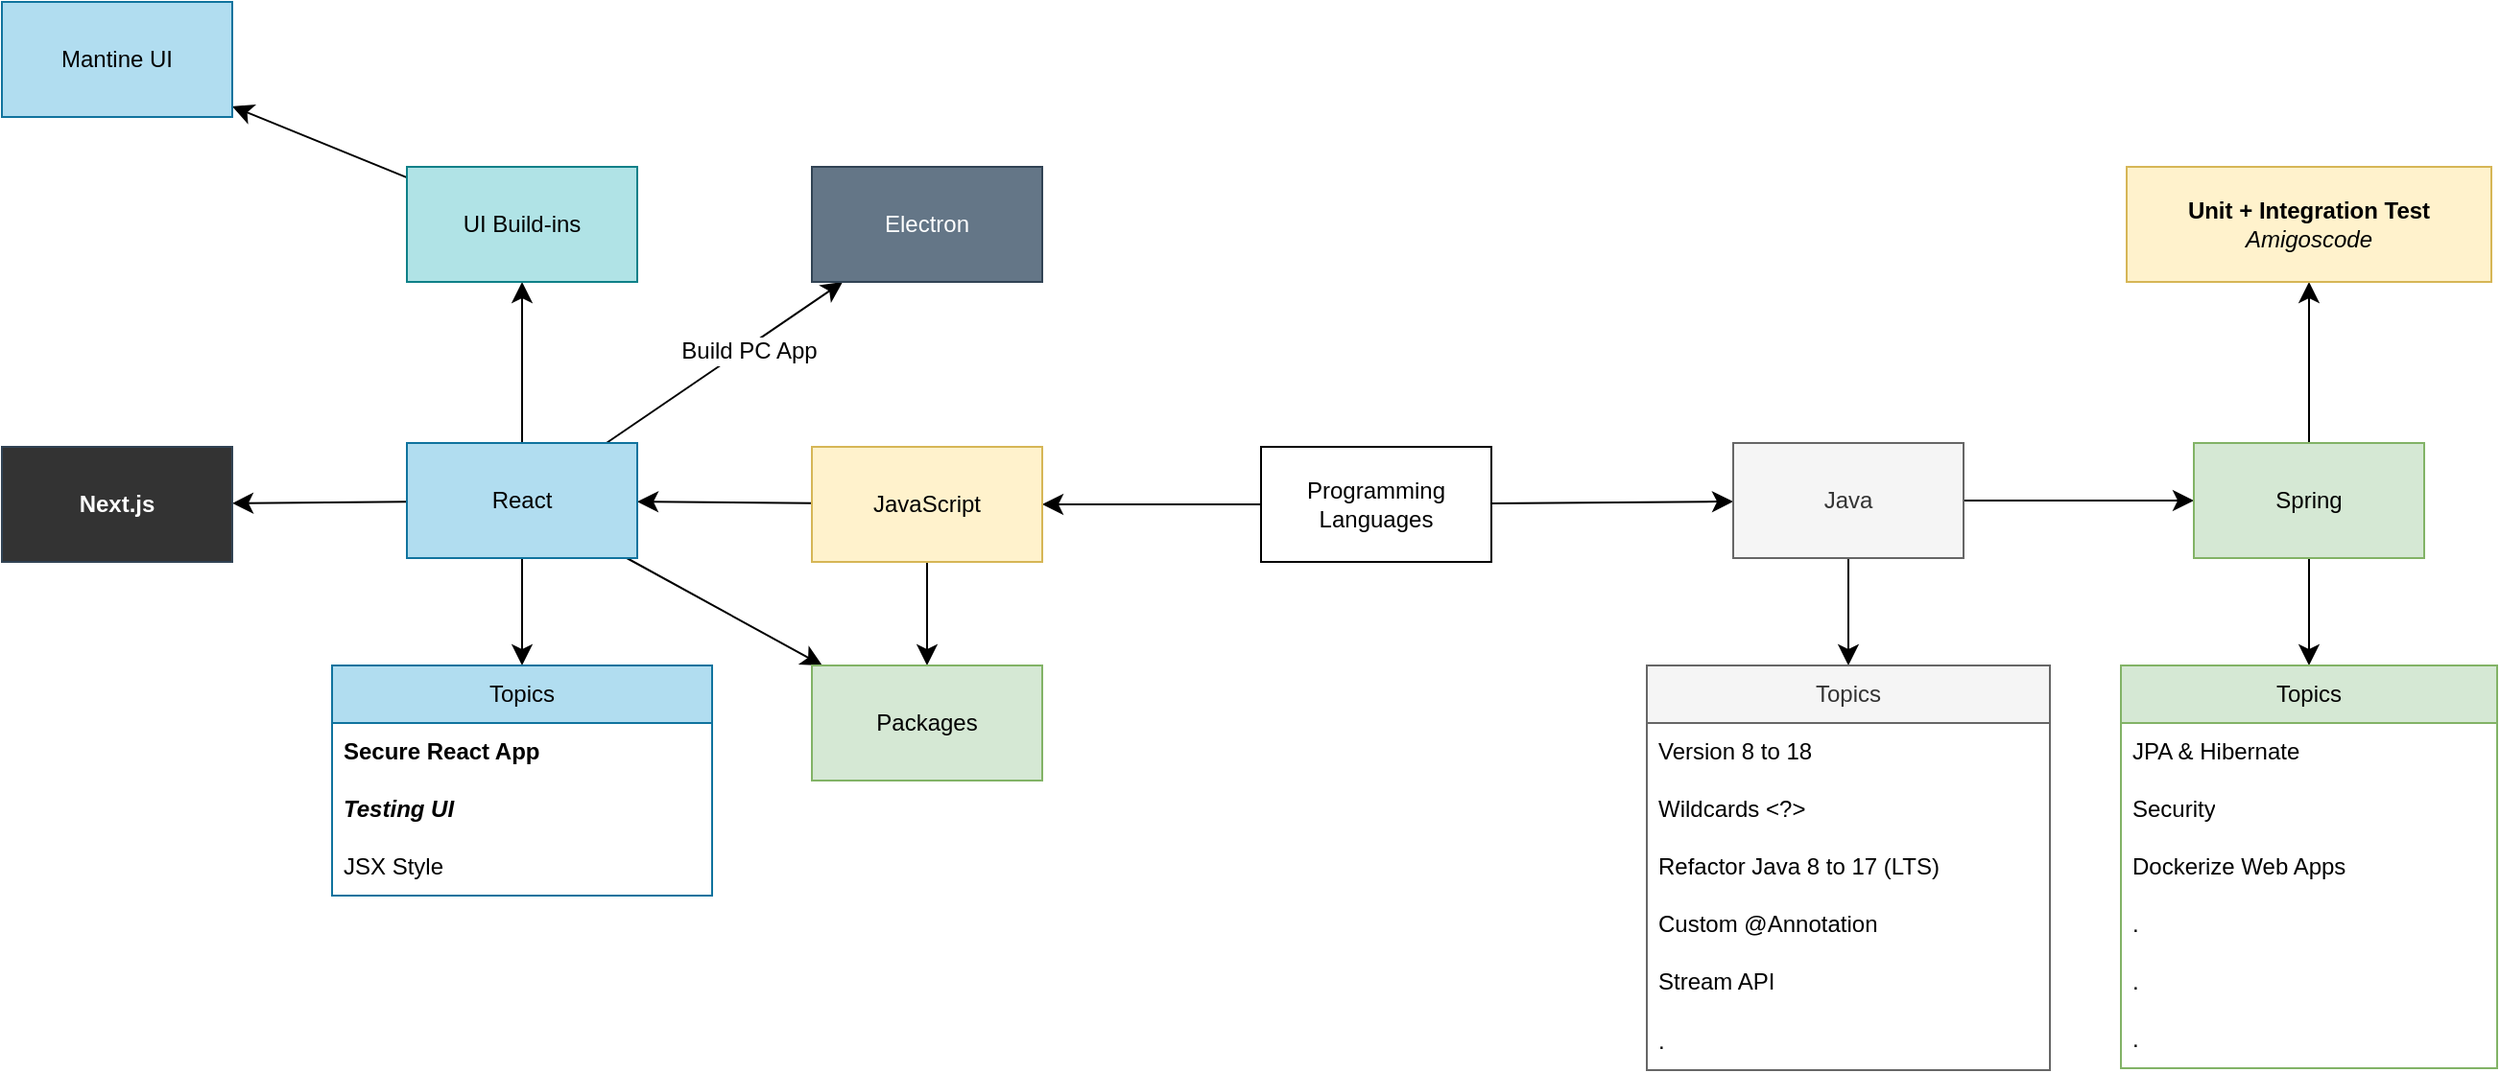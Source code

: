 <mxfile version="24.7.12" pages="5">
  <diagram name="Web tech" id="L8_Ru0DfRYATbcx9QnJk">
    <mxGraphModel dx="2234" dy="1204" grid="0" gridSize="10" guides="1" tooltips="1" connect="1" arrows="1" fold="1" page="0" pageScale="1" pageWidth="850" pageHeight="1100" math="0" shadow="0">
      <root>
        <mxCell id="0" />
        <mxCell id="1" parent="0" />
        <mxCell id="A_tRMl9OzeEIElT0_HVN-3" value="" style="edgeStyle=none;curved=1;rounded=0;orthogonalLoop=1;jettySize=auto;html=1;fontSize=12;startSize=8;endSize=8;" parent="1" source="A_tRMl9OzeEIElT0_HVN-1" target="A_tRMl9OzeEIElT0_HVN-2" edge="1">
          <mxGeometry relative="1" as="geometry" />
        </mxCell>
        <mxCell id="A_tRMl9OzeEIElT0_HVN-25" value="" style="edgeStyle=none;curved=1;rounded=0;orthogonalLoop=1;jettySize=auto;html=1;fontSize=12;startSize=8;endSize=8;" parent="1" source="A_tRMl9OzeEIElT0_HVN-1" target="A_tRMl9OzeEIElT0_HVN-24" edge="1">
          <mxGeometry relative="1" as="geometry" />
        </mxCell>
        <mxCell id="A_tRMl9OzeEIElT0_HVN-1" value="Programming Languages" style="whiteSpace=wrap;html=1;" parent="1" vertex="1">
          <mxGeometry x="-116" y="124" width="120" height="60" as="geometry" />
        </mxCell>
        <mxCell id="A_tRMl9OzeEIElT0_HVN-5" value="" style="edgeStyle=none;curved=1;rounded=0;orthogonalLoop=1;jettySize=auto;html=1;fontSize=12;startSize=8;endSize=8;" parent="1" source="A_tRMl9OzeEIElT0_HVN-2" target="A_tRMl9OzeEIElT0_HVN-4" edge="1">
          <mxGeometry relative="1" as="geometry" />
        </mxCell>
        <mxCell id="A_tRMl9OzeEIElT0_HVN-12" value="" style="edgeStyle=none;curved=1;rounded=0;orthogonalLoop=1;jettySize=auto;html=1;fontSize=12;startSize=8;endSize=8;" parent="1" source="A_tRMl9OzeEIElT0_HVN-2" target="A_tRMl9OzeEIElT0_HVN-8" edge="1">
          <mxGeometry relative="1" as="geometry" />
        </mxCell>
        <UserObject label="Java" link="https://howtodoinjava.com/" linkTarget="_blank" id="A_tRMl9OzeEIElT0_HVN-2">
          <mxCell style="whiteSpace=wrap;html=1;fillColor=#f5f5f5;fontColor=#333333;strokeColor=#666666;" parent="1" vertex="1">
            <mxGeometry x="130" y="122" width="120" height="60" as="geometry" />
          </mxCell>
        </UserObject>
        <mxCell id="A_tRMl9OzeEIElT0_HVN-7" value="" style="edgeStyle=none;curved=1;rounded=0;orthogonalLoop=1;jettySize=auto;html=1;fontSize=12;startSize=8;endSize=8;" parent="1" source="A_tRMl9OzeEIElT0_HVN-4" target="A_tRMl9OzeEIElT0_HVN-6" edge="1">
          <mxGeometry relative="1" as="geometry" />
        </mxCell>
        <mxCell id="A_tRMl9OzeEIElT0_HVN-20" value="" style="edgeStyle=none;curved=1;rounded=0;orthogonalLoop=1;jettySize=auto;html=1;fontSize=12;startSize=8;endSize=8;" parent="1" source="A_tRMl9OzeEIElT0_HVN-4" target="A_tRMl9OzeEIElT0_HVN-16" edge="1">
          <mxGeometry relative="1" as="geometry" />
        </mxCell>
        <UserObject label="Spring" link="https://start.spring.io/" linkTarget="_blank" id="A_tRMl9OzeEIElT0_HVN-4">
          <mxCell style="whiteSpace=wrap;html=1;fillColor=#d5e8d4;strokeColor=#82b366;" parent="1" vertex="1">
            <mxGeometry x="370" y="122" width="120" height="60" as="geometry" />
          </mxCell>
        </UserObject>
        <UserObject label="&lt;div&gt;&lt;b&gt;Unit + Integration Test &lt;br&gt;&lt;/b&gt;&lt;/div&gt;&lt;div&gt;&lt;i&gt;Amigoscode&lt;/i&gt;&lt;br&gt;&lt;/div&gt;" link="https://www.youtube.com/watch?v=Geq60OVyBPg" linkTarget="_blank" id="A_tRMl9OzeEIElT0_HVN-6">
          <mxCell style="whiteSpace=wrap;html=1;fillColor=#fff2cc;strokeColor=#d6b656;" parent="1" vertex="1">
            <mxGeometry x="335" y="-22" width="190" height="60" as="geometry" />
          </mxCell>
        </UserObject>
        <mxCell id="A_tRMl9OzeEIElT0_HVN-8" value="Topics" style="swimlane;fontStyle=0;childLayout=stackLayout;horizontal=1;startSize=30;horizontalStack=0;resizeParent=1;resizeParentMax=0;resizeLast=0;collapsible=1;marginBottom=0;whiteSpace=wrap;html=1;fillColor=#f5f5f5;fontColor=#333333;strokeColor=#666666;" parent="1" vertex="1">
          <mxGeometry x="85" y="238" width="210" height="211" as="geometry" />
        </mxCell>
        <UserObject label="Version 8 to 18" link="https://www.youtube.com/watch?v=P7SI9mLwiqw" linkTarget="_blank" id="A_tRMl9OzeEIElT0_HVN-9">
          <mxCell style="text;strokeColor=none;fillColor=none;align=left;verticalAlign=middle;spacingLeft=4;spacingRight=4;overflow=hidden;points=[[0,0.5],[1,0.5]];portConstraint=eastwest;rotatable=0;whiteSpace=wrap;html=1;" parent="A_tRMl9OzeEIElT0_HVN-8" vertex="1">
            <mxGeometry y="30" width="210" height="30" as="geometry" />
          </mxCell>
        </UserObject>
        <UserObject label="Wildcards &amp;lt;?&amp;gt;" link="https://www.geeksforgeeks.org/wildcards-in-java/" linkTarget="_blank" id="A_tRMl9OzeEIElT0_HVN-10">
          <mxCell style="text;strokeColor=none;fillColor=none;align=left;verticalAlign=middle;spacingLeft=4;spacingRight=4;overflow=hidden;points=[[0,0.5],[1,0.5]];portConstraint=eastwest;rotatable=0;whiteSpace=wrap;html=1;" parent="A_tRMl9OzeEIElT0_HVN-8" vertex="1">
            <mxGeometry y="60" width="210" height="30" as="geometry" />
          </mxCell>
        </UserObject>
        <UserObject label="Refactor Java 8 to 17 (LTS)" link="https://www.youtube.com/watch?v=wW7uzc61tZ8" linkTarget="_blank" id="A_tRMl9OzeEIElT0_HVN-11">
          <mxCell style="text;strokeColor=none;fillColor=none;align=left;verticalAlign=middle;spacingLeft=4;spacingRight=4;overflow=hidden;points=[[0,0.5],[1,0.5]];portConstraint=eastwest;rotatable=0;whiteSpace=wrap;html=1;" parent="A_tRMl9OzeEIElT0_HVN-8" vertex="1">
            <mxGeometry y="90" width="210" height="30" as="geometry" />
          </mxCell>
        </UserObject>
        <UserObject label="Custom @Annotation" link="https://www.baeldung.com/java-custom-annotation" linkTarget="_blank" id="A_tRMl9OzeEIElT0_HVN-13">
          <mxCell style="text;strokeColor=none;fillColor=none;align=left;verticalAlign=middle;spacingLeft=4;spacingRight=4;overflow=hidden;points=[[0,0.5],[1,0.5]];portConstraint=eastwest;rotatable=0;whiteSpace=wrap;html=1;" parent="A_tRMl9OzeEIElT0_HVN-8" vertex="1">
            <mxGeometry y="120" width="210" height="30" as="geometry" />
          </mxCell>
        </UserObject>
        <UserObject label="Stream API" link="https://www.baeldung.com/java-streams" linkTarget="_blank" id="A_tRMl9OzeEIElT0_HVN-14">
          <mxCell style="text;strokeColor=none;fillColor=none;align=left;verticalAlign=middle;spacingLeft=4;spacingRight=4;overflow=hidden;points=[[0,0.5],[1,0.5]];portConstraint=eastwest;rotatable=0;whiteSpace=wrap;html=1;" parent="A_tRMl9OzeEIElT0_HVN-8" vertex="1">
            <mxGeometry y="150" width="210" height="30" as="geometry" />
          </mxCell>
        </UserObject>
        <UserObject label="." linkTarget="_blank" id="A_tRMl9OzeEIElT0_HVN-15">
          <mxCell style="text;strokeColor=none;fillColor=none;align=left;verticalAlign=middle;spacingLeft=4;spacingRight=4;overflow=hidden;points=[[0,0.5],[1,0.5]];portConstraint=eastwest;rotatable=0;whiteSpace=wrap;html=1;" parent="A_tRMl9OzeEIElT0_HVN-8" vertex="1">
            <mxGeometry y="180" width="210" height="31" as="geometry" />
          </mxCell>
        </UserObject>
        <mxCell id="A_tRMl9OzeEIElT0_HVN-16" value="Topics" style="swimlane;fontStyle=0;childLayout=stackLayout;horizontal=1;startSize=30;horizontalStack=0;resizeParent=1;resizeParentMax=0;resizeLast=0;collapsible=1;marginBottom=0;whiteSpace=wrap;html=1;fillColor=#d5e8d4;strokeColor=#82b366;" parent="1" vertex="1">
          <mxGeometry x="332" y="238" width="196" height="210" as="geometry" />
        </mxCell>
        <UserObject label="JPA &amp;amp; Hibernate" link="https://www.baeldung.com/learn-jpa-hibernate" linkTarget="_blank" id="A_tRMl9OzeEIElT0_HVN-17">
          <mxCell style="text;strokeColor=none;fillColor=none;align=left;verticalAlign=middle;spacingLeft=4;spacingRight=4;overflow=hidden;points=[[0,0.5],[1,0.5]];portConstraint=eastwest;rotatable=0;whiteSpace=wrap;html=1;" parent="A_tRMl9OzeEIElT0_HVN-16" vertex="1">
            <mxGeometry y="30" width="196" height="30" as="geometry" />
          </mxCell>
        </UserObject>
        <UserObject label="Security" link="https://www.baeldung.com/security-spring" linkTarget="_blank" id="A_tRMl9OzeEIElT0_HVN-18">
          <mxCell style="text;strokeColor=none;fillColor=none;align=left;verticalAlign=middle;spacingLeft=4;spacingRight=4;overflow=hidden;points=[[0,0.5],[1,0.5]];portConstraint=eastwest;rotatable=0;whiteSpace=wrap;html=1;" parent="A_tRMl9OzeEIElT0_HVN-16" vertex="1">
            <mxGeometry y="60" width="196" height="30" as="geometry" />
          </mxCell>
        </UserObject>
        <UserObject label="Dockerize Web Apps" link="https://www.youtube.com/watch?v=IGg1Rx29_O0" linkTarget="_blank" id="A_tRMl9OzeEIElT0_HVN-19">
          <mxCell style="text;strokeColor=none;fillColor=none;align=left;verticalAlign=middle;spacingLeft=4;spacingRight=4;overflow=hidden;points=[[0,0.5],[1,0.5]];portConstraint=eastwest;rotatable=0;whiteSpace=wrap;html=1;" parent="A_tRMl9OzeEIElT0_HVN-16" vertex="1">
            <mxGeometry y="90" width="196" height="30" as="geometry" />
          </mxCell>
        </UserObject>
        <mxCell id="A_tRMl9OzeEIElT0_HVN-21" value="." style="text;strokeColor=none;fillColor=none;align=left;verticalAlign=middle;spacingLeft=4;spacingRight=4;overflow=hidden;points=[[0,0.5],[1,0.5]];portConstraint=eastwest;rotatable=0;whiteSpace=wrap;html=1;" parent="A_tRMl9OzeEIElT0_HVN-16" vertex="1">
          <mxGeometry y="120" width="196" height="30" as="geometry" />
        </mxCell>
        <mxCell id="A_tRMl9OzeEIElT0_HVN-22" value="." style="text;strokeColor=none;fillColor=none;align=left;verticalAlign=middle;spacingLeft=4;spacingRight=4;overflow=hidden;points=[[0,0.5],[1,0.5]];portConstraint=eastwest;rotatable=0;whiteSpace=wrap;html=1;" parent="A_tRMl9OzeEIElT0_HVN-16" vertex="1">
          <mxGeometry y="150" width="196" height="30" as="geometry" />
        </mxCell>
        <mxCell id="A_tRMl9OzeEIElT0_HVN-23" value="." style="text;strokeColor=none;fillColor=none;align=left;verticalAlign=middle;spacingLeft=4;spacingRight=4;overflow=hidden;points=[[0,0.5],[1,0.5]];portConstraint=eastwest;rotatable=0;whiteSpace=wrap;html=1;" parent="A_tRMl9OzeEIElT0_HVN-16" vertex="1">
          <mxGeometry y="180" width="196" height="30" as="geometry" />
        </mxCell>
        <mxCell id="A_tRMl9OzeEIElT0_HVN-27" value="" style="edgeStyle=none;curved=1;rounded=0;orthogonalLoop=1;jettySize=auto;html=1;fontSize=12;startSize=8;endSize=8;" parent="1" source="A_tRMl9OzeEIElT0_HVN-24" target="A_tRMl9OzeEIElT0_HVN-26" edge="1">
          <mxGeometry relative="1" as="geometry" />
        </mxCell>
        <mxCell id="BcxkKTfhXMORWPRL0KGC-2" value="" style="edgeStyle=none;curved=1;rounded=0;orthogonalLoop=1;jettySize=auto;html=1;fontSize=12;startSize=8;endSize=8;" edge="1" parent="1" source="A_tRMl9OzeEIElT0_HVN-24" target="BcxkKTfhXMORWPRL0KGC-1">
          <mxGeometry relative="1" as="geometry" />
        </mxCell>
        <UserObject label="JavaScript" link="https://javascript.info/" linkTarget="_blank" id="A_tRMl9OzeEIElT0_HVN-24">
          <mxCell style="whiteSpace=wrap;html=1;fillColor=#fff2cc;strokeColor=#d6b656;" parent="1" vertex="1">
            <mxGeometry x="-350" y="124" width="120" height="60" as="geometry" />
          </mxCell>
        </UserObject>
        <mxCell id="A_tRMl9OzeEIElT0_HVN-29" value="" style="edgeStyle=none;curved=1;rounded=0;orthogonalLoop=1;jettySize=auto;html=1;fontSize=12;startSize=8;endSize=8;" parent="1" source="A_tRMl9OzeEIElT0_HVN-26" target="A_tRMl9OzeEIElT0_HVN-28" edge="1">
          <mxGeometry relative="1" as="geometry" />
        </mxCell>
        <mxCell id="A_tRMl9OzeEIElT0_HVN-31" value="" style="edgeStyle=none;curved=1;rounded=0;orthogonalLoop=1;jettySize=auto;html=1;fontSize=12;startSize=8;endSize=8;" parent="1" source="A_tRMl9OzeEIElT0_HVN-26" target="A_tRMl9OzeEIElT0_HVN-30" edge="1">
          <mxGeometry relative="1" as="geometry" />
        </mxCell>
        <UserObject label="" linkTarget="_blank" id="A_tRMl9OzeEIElT0_HVN-35">
          <mxCell style="edgeStyle=none;curved=1;rounded=0;orthogonalLoop=1;jettySize=auto;html=1;fontSize=12;startSize=8;endSize=8;" parent="1" source="A_tRMl9OzeEIElT0_HVN-26" target="A_tRMl9OzeEIElT0_HVN-34" edge="1">
            <mxGeometry relative="1" as="geometry" />
          </mxCell>
        </UserObject>
        <UserObject label="Build PC App" link="https://www.youtube.com/watch?v=oAaS9ix8pes" linkTarget="_blank" id="NNfN1adVo9f_7PUxbY32-1">
          <mxCell style="edgeLabel;html=1;align=center;verticalAlign=middle;resizable=0;points=[];fontSize=12;" vertex="1" connectable="0" parent="A_tRMl9OzeEIElT0_HVN-35">
            <mxGeometry x="0.173" y="-2" relative="1" as="geometry">
              <mxPoint y="-1" as="offset" />
            </mxGeometry>
          </mxCell>
        </UserObject>
        <mxCell id="A_tRMl9OzeEIElT0_HVN-51" value="" style="edgeStyle=none;curved=1;rounded=0;orthogonalLoop=1;jettySize=auto;html=1;fontSize=12;startSize=8;endSize=8;" parent="1" source="A_tRMl9OzeEIElT0_HVN-26" target="A_tRMl9OzeEIElT0_HVN-36" edge="1">
          <mxGeometry relative="1" as="geometry" />
        </mxCell>
        <mxCell id="BcxkKTfhXMORWPRL0KGC-3" style="edgeStyle=none;curved=1;rounded=0;orthogonalLoop=1;jettySize=auto;html=1;fontSize=12;startSize=8;endSize=8;" edge="1" parent="1" source="A_tRMl9OzeEIElT0_HVN-26" target="BcxkKTfhXMORWPRL0KGC-1">
          <mxGeometry relative="1" as="geometry" />
        </mxCell>
        <UserObject label="React" link="https://react.dev/" linkTarget="_blank" id="A_tRMl9OzeEIElT0_HVN-26">
          <mxCell style="whiteSpace=wrap;html=1;fillColor=#b1ddf0;strokeColor=#10739e;" parent="1" vertex="1">
            <mxGeometry x="-561" y="122" width="120" height="60" as="geometry" />
          </mxCell>
        </UserObject>
        <UserObject label="Next.js" link="https://nextjs.org/" linkTarget="_blank" id="A_tRMl9OzeEIElT0_HVN-28">
          <mxCell style="whiteSpace=wrap;html=1;fillColor=#333333;strokeColor=#314354;fontColor=#ffffff;fontStyle=1" parent="1" vertex="1">
            <mxGeometry x="-772" y="124" width="120" height="60" as="geometry" />
          </mxCell>
        </UserObject>
        <mxCell id="A_tRMl9OzeEIElT0_HVN-33" value="" style="edgeStyle=none;curved=1;rounded=0;orthogonalLoop=1;jettySize=auto;html=1;fontSize=12;startSize=8;endSize=8;" parent="1" source="A_tRMl9OzeEIElT0_HVN-30" target="A_tRMl9OzeEIElT0_HVN-32" edge="1">
          <mxGeometry relative="1" as="geometry" />
        </mxCell>
        <mxCell id="A_tRMl9OzeEIElT0_HVN-30" value="UI Build-ins" style="whiteSpace=wrap;html=1;fillColor=#b0e3e6;strokeColor=#0e8088;" parent="1" vertex="1">
          <mxGeometry x="-561" y="-22" width="120" height="60" as="geometry" />
        </mxCell>
        <mxCell id="A_tRMl9OzeEIElT0_HVN-32" value="Mantine UI" style="whiteSpace=wrap;html=1;fillColor=#b1ddf0;strokeColor=#10739e;" parent="1" vertex="1">
          <mxGeometry x="-772" y="-108" width="120" height="60" as="geometry" />
        </mxCell>
        <UserObject label="Electron" linkTarget="_blank" link="https://www.electronjs.org/" id="A_tRMl9OzeEIElT0_HVN-34">
          <mxCell style="whiteSpace=wrap;html=1;fillColor=#647687;strokeColor=#314354;fontColor=#ffffff;" parent="1" vertex="1">
            <mxGeometry x="-350" y="-22" width="120" height="60" as="geometry" />
          </mxCell>
        </UserObject>
        <mxCell id="A_tRMl9OzeEIElT0_HVN-36" value="Topics" style="swimlane;fontStyle=0;childLayout=stackLayout;horizontal=1;startSize=30;horizontalStack=0;resizeParent=1;resizeParentMax=0;resizeLast=0;collapsible=1;marginBottom=0;whiteSpace=wrap;html=1;fillColor=#b1ddf0;strokeColor=#10739e;" parent="1" vertex="1">
          <mxGeometry x="-600" y="238" width="198" height="120" as="geometry" />
        </mxCell>
        <UserObject label="Secure React App" link="https://www.freecodecamp.org/news/best-practices-for-security-of-your-react-js-application/" linkTarget="_blank" id="A_tRMl9OzeEIElT0_HVN-37">
          <mxCell style="text;align=left;verticalAlign=middle;spacingLeft=4;spacingRight=4;overflow=hidden;points=[[0,0.5],[1,0.5]];portConstraint=eastwest;rotatable=0;whiteSpace=wrap;html=1;fontStyle=1" parent="A_tRMl9OzeEIElT0_HVN-36" vertex="1">
            <mxGeometry y="30" width="198" height="30" as="geometry" />
          </mxCell>
        </UserObject>
        <UserObject label="Testing UI" link="https://www.youtube.com/playlist?list=PLC3y8-rFHvwirqe1KHFCHJ0RqNuN61SJd" linkTarget="_blank" id="A_tRMl9OzeEIElT0_HVN-38">
          <mxCell style="text;strokeColor=none;fillColor=none;align=left;verticalAlign=middle;spacingLeft=4;spacingRight=4;overflow=hidden;points=[[0,0.5],[1,0.5]];portConstraint=eastwest;rotatable=0;whiteSpace=wrap;html=1;fontStyle=3" parent="A_tRMl9OzeEIElT0_HVN-36" vertex="1">
            <mxGeometry y="60" width="198" height="30" as="geometry" />
          </mxCell>
        </UserObject>
        <UserObject label="JSX Style" link="https://airbnb.io/javascript/react/" linkTarget="_blank" id="LZDjGuLIjO9N8Cgg-rzT-2">
          <mxCell style="text;strokeColor=none;fillColor=none;align=left;verticalAlign=middle;spacingLeft=4;spacingRight=4;overflow=hidden;points=[[0,0.5],[1,0.5]];portConstraint=eastwest;rotatable=0;whiteSpace=wrap;html=1;" vertex="1" parent="A_tRMl9OzeEIElT0_HVN-36">
            <mxGeometry y="90" width="198" height="30" as="geometry" />
          </mxCell>
        </UserObject>
        <UserObject label="Packages" link="https://docs.google.com/spreadsheets/d/1jOXX-Q-QajfHaKHrD3v7qxB8P6t8QTAwo1B-WVbQ02Y/edit?usp=sharing" linkTarget="_blank" id="BcxkKTfhXMORWPRL0KGC-1">
          <mxCell style="whiteSpace=wrap;html=1;fillColor=#d5e8d4;strokeColor=#82b366;" vertex="1" parent="1">
            <mxGeometry x="-350" y="238" width="120" height="60" as="geometry" />
          </mxCell>
        </UserObject>
      </root>
    </mxGraphModel>
  </diagram>
  <diagram id="3JJq7_LsB5F_0fVbgoNV" name="Tools">
    <mxGraphModel dx="1834" dy="804" grid="0" gridSize="10" guides="1" tooltips="1" connect="1" arrows="1" fold="1" page="0" pageScale="1" pageWidth="850" pageHeight="1100" math="0" shadow="0">
      <root>
        <mxCell id="0" />
        <mxCell id="1" parent="0" />
        <mxCell id="9arUadQ4yYCubv_NrZ63-1" value="ONLINE IDE" style="rounded=1;whiteSpace=wrap;html=1;dashed=1;verticalAlign=top;fontStyle=1" vertex="1" parent="1">
          <mxGeometry x="-208" y="37.5" width="224" height="347" as="geometry" />
        </mxCell>
        <mxCell id="JMtL9tblvnOGUnaOan4T-3" value="" style="edgeStyle=none;curved=1;rounded=0;orthogonalLoop=1;jettySize=auto;html=1;fontSize=12;startSize=8;endSize=8;" parent="1" source="JMtL9tblvnOGUnaOan4T-1" target="JMtL9tblvnOGUnaOan4T-2" edge="1">
          <mxGeometry relative="1" as="geometry" />
        </mxCell>
        <mxCell id="JMtL9tblvnOGUnaOan4T-5" value="" style="edgeStyle=none;curved=1;rounded=0;orthogonalLoop=1;jettySize=auto;html=1;fontSize=12;startSize=8;endSize=8;" parent="1" source="JMtL9tblvnOGUnaOan4T-1" target="JMtL9tblvnOGUnaOan4T-4" edge="1">
          <mxGeometry relative="1" as="geometry" />
        </mxCell>
        <mxCell id="JMtL9tblvnOGUnaOan4T-7" value="" style="edgeStyle=none;curved=1;rounded=0;orthogonalLoop=1;jettySize=auto;html=1;fontSize=12;startSize=8;endSize=8;" parent="1" source="JMtL9tblvnOGUnaOan4T-1" target="JMtL9tblvnOGUnaOan4T-6" edge="1">
          <mxGeometry relative="1" as="geometry" />
        </mxCell>
        <mxCell id="9arUadQ4yYCubv_NrZ63-3" value="" style="edgeStyle=none;curved=1;rounded=0;orthogonalLoop=1;jettySize=auto;html=1;fontSize=12;startSize=8;endSize=8;" edge="1" parent="1" source="JMtL9tblvnOGUnaOan4T-1" target="9arUadQ4yYCubv_NrZ63-2">
          <mxGeometry relative="1" as="geometry" />
        </mxCell>
        <mxCell id="JMtL9tblvnOGUnaOan4T-1" value="&lt;div&gt;Sandbox&lt;/div&gt;" style="whiteSpace=wrap;html=1;fontStyle=1;" parent="1" vertex="1">
          <mxGeometry x="84" y="76" width="120" height="60" as="geometry" />
        </mxCell>
        <UserObject label="CodeSandbox" link="https://codesandbox.io" linkTarget="_blank" id="JMtL9tblvnOGUnaOan4T-2">
          <mxCell style="whiteSpace=wrap;html=1;fontStyle=1;fillColor=#647687;strokeColor=#314354;fontColor=#ffffff;" parent="1" vertex="1">
            <mxGeometry x="-156" y="76" width="120" height="60" as="geometry" />
          </mxCell>
        </UserObject>
        <UserObject label="StackBliz" link="https://stackblitz.com/" linkTarget="_blank" id="JMtL9tblvnOGUnaOan4T-4">
          <mxCell style="whiteSpace=wrap;html=1;fontStyle=1;fillColor=#0050ef;strokeColor=#001DBC;fontColor=#ffffff;" parent="1" vertex="1">
            <mxGeometry x="-156" y="181" width="120" height="60" as="geometry" />
          </mxCell>
        </UserObject>
        <UserObject label="IDX - Google" link="https://idx.google.com/" linkTarget="_blank" id="JMtL9tblvnOGUnaOan4T-6">
          <mxCell style="whiteSpace=wrap;html=1;fontStyle=1;fillColor=#6a00ff;strokeColor=#3700CC;fontColor=#ffffff;" parent="1" vertex="1">
            <mxGeometry x="-156" y="286" width="120" height="60" as="geometry" />
          </mxCell>
        </UserObject>
        <mxCell id="SjWWZ0eTn_zPqFBhJ8x_-4" value="" style="edgeStyle=none;curved=1;rounded=0;orthogonalLoop=1;jettySize=auto;html=1;fontSize=12;startSize=8;endSize=8;" parent="1" source="SjWWZ0eTn_zPqFBhJ8x_-2" target="SjWWZ0eTn_zPqFBhJ8x_-5" edge="1">
          <mxGeometry relative="1" as="geometry">
            <mxPoint x="479" y="108.043" as="targetPoint" />
          </mxGeometry>
        </mxCell>
        <mxCell id="SjWWZ0eTn_zPqFBhJ8x_-2" value="&lt;div&gt;Data&lt;/div&gt;&lt;div&gt;Generator&lt;/div&gt;" style="whiteSpace=wrap;html=1;fontStyle=1;fillColor=#bac8d3;strokeColor=#23445d;" parent="1" vertex="1">
          <mxGeometry x="291" y="76" width="120" height="60" as="geometry" />
        </mxCell>
        <mxCell id="SjWWZ0eTn_zPqFBhJ8x_-5" value="Fake" style="swimlane;fontStyle=0;childLayout=stackLayout;horizontal=1;startSize=30;horizontalStack=0;resizeParent=1;resizeParentMax=0;resizeLast=0;collapsible=1;marginBottom=0;whiteSpace=wrap;html=1;fillColor=#bac8d3;strokeColor=#23445d;" parent="1" vertex="1">
          <mxGeometry x="490" y="76" width="140" height="60" as="geometry" />
        </mxCell>
        <UserObject label="Dummy JSON API" link="https://dummyjson.com/" linkTarget="_blank" id="SjWWZ0eTn_zPqFBhJ8x_-8">
          <mxCell style="text;strokeColor=none;fillColor=none;align=left;verticalAlign=middle;spacingLeft=4;spacingRight=4;overflow=hidden;points=[[0,0.5],[1,0.5]];portConstraint=eastwest;rotatable=0;whiteSpace=wrap;html=1;" parent="SjWWZ0eTn_zPqFBhJ8x_-5" vertex="1">
            <mxGeometry y="30" width="140" height="30" as="geometry" />
          </mxCell>
        </UserObject>
        <mxCell id="OG3WyJguVLHWraRyRoSs-1" value="Design" style="whiteSpace=wrap;html=1;fillColor=#f8cecc;strokeColor=#b85450;" vertex="1" parent="1">
          <mxGeometry x="286" y="268" width="120" height="60" as="geometry" />
        </mxCell>
        <mxCell id="OG3WyJguVLHWraRyRoSs-2" value="UI" style="swimlane;fontStyle=0;childLayout=stackLayout;horizontal=1;startSize=30;horizontalStack=0;resizeParent=1;resizeParentMax=0;resizeLast=0;collapsible=1;marginBottom=0;whiteSpace=wrap;html=1;fillColor=#f8cecc;strokeColor=#b85450;" vertex="1" parent="1">
          <mxGeometry x="488" y="268" width="140" height="60" as="geometry" />
        </mxCell>
        <UserObject label="Visualize Color" link="https://www.realtimecolors.com" linkTarget="_blank" id="OG3WyJguVLHWraRyRoSs-3">
          <mxCell style="text;strokeColor=none;fillColor=none;align=left;verticalAlign=middle;spacingLeft=4;spacingRight=4;overflow=hidden;points=[[0,0.5],[1,0.5]];portConstraint=eastwest;rotatable=0;whiteSpace=wrap;html=1;fontStyle=1" vertex="1" parent="OG3WyJguVLHWraRyRoSs-2">
            <mxGeometry y="30" width="140" height="30" as="geometry" />
          </mxCell>
        </UserObject>
        <mxCell id="OG3WyJguVLHWraRyRoSs-6" style="edgeStyle=none;curved=1;rounded=0;orthogonalLoop=1;jettySize=auto;html=1;fontSize=12;startSize=8;endSize=8;" edge="1" parent="1" source="OG3WyJguVLHWraRyRoSs-1" target="OG3WyJguVLHWraRyRoSs-2">
          <mxGeometry relative="1" as="geometry" />
        </mxCell>
        <UserObject label="PLAYCODE" link="https://playcode.io/" linkTarget="_blank" id="9arUadQ4yYCubv_NrZ63-2">
          <mxCell style="whiteSpace=wrap;html=1;fontStyle=1;fillColor=#008a00;fontColor=#ffffff;strokeColor=#005700;" vertex="1" parent="1">
            <mxGeometry x="84" y="208" width="120" height="60" as="geometry" />
          </mxCell>
        </UserObject>
      </root>
    </mxGraphModel>
  </diagram>
  <diagram id="9xyypKEmJsjdjTQy7zQF" name="Database">
    <mxGraphModel dx="1434" dy="804" grid="0" gridSize="10" guides="1" tooltips="1" connect="1" arrows="1" fold="1" page="0" pageScale="1" pageWidth="850" pageHeight="1100" math="0" shadow="0">
      <root>
        <mxCell id="0" />
        <mxCell id="1" parent="0" />
        <UserObject label="MySQL" link="https://www.mysqltutorial.org/" linkTarget="_blank" id="Auw5MxJN1BmIRaZSXPym-1">
          <mxCell style="whiteSpace=wrap;html=1;fontStyle=1;fillColor=#dae8fc;gradientColor=#7ea6e0;strokeColor=#6c8ebf;" vertex="1" parent="1">
            <mxGeometry x="176" y="36" width="120" height="60" as="geometry" />
          </mxCell>
        </UserObject>
      </root>
    </mxGraphModel>
  </diagram>
  <diagram id="E000oMzxQWiZKa2nbOKy" name="Resources">
    <mxGraphModel dx="1834" dy="804" grid="0" gridSize="10" guides="1" tooltips="1" connect="1" arrows="1" fold="1" page="0" pageScale="1" pageWidth="850" pageHeight="1100" math="0" shadow="0">
      <root>
        <mxCell id="0" />
        <mxCell id="1" parent="0" />
        <mxCell id="pIs04Jaqg0BENpme3WI6-2" value="Sound" style="swimlane;fontStyle=0;childLayout=stackLayout;horizontal=1;startSize=30;horizontalStack=0;resizeParent=1;resizeParentMax=0;resizeLast=0;collapsible=1;marginBottom=0;whiteSpace=wrap;html=1;fillColor=#fff2cc;strokeColor=#d6b656;" parent="1" vertex="1">
          <mxGeometry x="-148" y="26" width="140" height="90" as="geometry" />
        </mxCell>
        <UserObject label="&lt;div&gt;Sound effects&lt;/div&gt;" link="https://mixkit.co/free-sound-effects/" linkTarget="_blank" id="pIs04Jaqg0BENpme3WI6-3">
          <mxCell style="text;strokeColor=none;fillColor=none;align=left;verticalAlign=middle;spacingLeft=4;spacingRight=4;overflow=hidden;points=[[0,0.5],[1,0.5]];portConstraint=eastwest;rotatable=0;whiteSpace=wrap;html=1;" parent="pIs04Jaqg0BENpme3WI6-2" vertex="1">
            <mxGeometry y="30" width="140" height="30" as="geometry" />
          </mxCell>
        </UserObject>
        <UserObject label="Freesound" link="https://freesound.org/" linkTarget="_blank" id="pIs04Jaqg0BENpme3WI6-4">
          <mxCell style="text;strokeColor=none;fillColor=none;align=left;verticalAlign=middle;spacingLeft=4;spacingRight=4;overflow=hidden;points=[[0,0.5],[1,0.5]];portConstraint=eastwest;rotatable=0;whiteSpace=wrap;html=1;" parent="pIs04Jaqg0BENpme3WI6-2" vertex="1">
            <mxGeometry y="60" width="140" height="30" as="geometry" />
          </mxCell>
        </UserObject>
        <mxCell id="gM5tw1xoA-L23gTAA8RF-1" value="Personal&#39;s Blogs" style="swimlane;fontStyle=0;childLayout=stackLayout;horizontal=1;startSize=30;horizontalStack=0;resizeParent=1;resizeParentMax=0;resizeLast=0;collapsible=1;marginBottom=0;whiteSpace=wrap;html=1;fillColor=#dae8fc;strokeColor=#6c8ebf;" vertex="1" parent="1">
          <mxGeometry x="25" y="26" width="140" height="90" as="geometry" />
        </mxCell>
        <UserObject label="Tania Rascia" link="https://www.taniarascia.com/" linkTarget="_blank" id="gM5tw1xoA-L23gTAA8RF-3">
          <mxCell style="text;strokeColor=none;fillColor=none;align=left;verticalAlign=middle;spacingLeft=4;spacingRight=4;overflow=hidden;points=[[0,0.5],[1,0.5]];portConstraint=eastwest;rotatable=0;whiteSpace=wrap;html=1;" vertex="1" parent="gM5tw1xoA-L23gTAA8RF-1">
            <mxGeometry y="30" width="140" height="30" as="geometry" />
          </mxCell>
        </UserObject>
        <UserObject label="Josh W. Comeau" link="https://www.joshwcomeau.com/" linkTarget="_blank" id="gM5tw1xoA-L23gTAA8RF-2">
          <mxCell style="text;strokeColor=none;fillColor=none;align=left;verticalAlign=middle;spacingLeft=4;spacingRight=4;overflow=hidden;points=[[0,0.5],[1,0.5]];portConstraint=eastwest;rotatable=0;whiteSpace=wrap;html=1;" vertex="1" parent="gM5tw1xoA-L23gTAA8RF-1">
            <mxGeometry y="60" width="140" height="30" as="geometry" />
          </mxCell>
        </UserObject>
        <mxCell id="7dViAO_drtnGI-U18zf8-1" value="Tips &amp;amp; Tricks" style="swimlane;fontStyle=0;childLayout=stackLayout;horizontal=1;startSize=30;horizontalStack=0;resizeParent=1;resizeParentMax=0;resizeLast=0;collapsible=1;marginBottom=0;whiteSpace=wrap;html=1;fillColor=#f5f5f5;fontColor=#333333;strokeColor=#666666;" vertex="1" parent="1">
          <mxGeometry x="-380" y="26" width="196" height="90" as="geometry" />
        </mxCell>
        <UserObject label="clear port" link="https://dev.to/devded/how-to-clear-port-8080-in-windows-j8k" linkTarget="_blank" id="7dViAO_drtnGI-U18zf8-2">
          <mxCell style="text;strokeColor=#6c8ebf;fillColor=#dae8fc;align=left;verticalAlign=middle;spacingLeft=4;spacingRight=4;overflow=hidden;points=[[0,0.5],[1,0.5]];portConstraint=eastwest;rotatable=0;whiteSpace=wrap;html=1;fontStyle=1" vertex="1" parent="7dViAO_drtnGI-U18zf8-1">
            <mxGeometry y="30" width="196" height="30" as="geometry" />
          </mxCell>
        </UserObject>
        <UserObject label="JavaScript - Vietnamese" link="https://anonystick.com/" linkTarget="_blank" id="7dViAO_drtnGI-U18zf8-3">
          <mxCell style="text;strokeColor=none;fillColor=none;align=left;verticalAlign=middle;spacingLeft=4;spacingRight=4;overflow=hidden;points=[[0,0.5],[1,0.5]];portConstraint=eastwest;rotatable=0;whiteSpace=wrap;html=1;" vertex="1" parent="7dViAO_drtnGI-U18zf8-1">
            <mxGeometry y="60" width="196" height="30" as="geometry" />
          </mxCell>
        </UserObject>
        <mxCell id="rMr0FGeiORw4gGF6iECH-1" value="DevOps" style="swimlane;fontStyle=0;childLayout=stackLayout;horizontal=1;startSize=30;horizontalStack=0;resizeParent=1;resizeParentMax=0;resizeLast=0;collapsible=1;marginBottom=0;whiteSpace=wrap;html=1;fillColor=#f8cecc;strokeColor=#b85450;" vertex="1" parent="1">
          <mxGeometry x="195" y="26" width="140" height="60" as="geometry" />
        </mxCell>
        <UserObject label="Fresher - Vietnamese" link="https://devopsedu.vn/courses/devops-for-freshers/" linkTarget="_blank" id="rMr0FGeiORw4gGF6iECH-2">
          <mxCell style="text;strokeColor=none;fillColor=none;align=left;verticalAlign=middle;spacingLeft=4;spacingRight=4;overflow=hidden;points=[[0,0.5],[1,0.5]];portConstraint=eastwest;rotatable=0;whiteSpace=wrap;html=1;" vertex="1" parent="rMr0FGeiORw4gGF6iECH-1">
            <mxGeometry y="30" width="140" height="30" as="geometry" />
          </mxCell>
        </UserObject>
        <mxCell id="WdEhbAVgKgihzardTwjR-1" value="Git" style="swimlane;fontStyle=1;childLayout=stackLayout;horizontal=1;startSize=30;horizontalStack=0;resizeParent=1;resizeParentMax=0;resizeLast=0;collapsible=1;marginBottom=0;whiteSpace=wrap;html=1;fillColor=#fa6800;strokeColor=#C73500;fontColor=#ffffff;" vertex="1" parent="1">
          <mxGeometry x="-148" y="233" width="140" height="60" as="geometry" />
        </mxCell>
        <UserObject label="Practices" link="https://dev.to/anthonyvii/be-a-better-developer-with-these-git-good-practices-2dim" linkTarget="_blank" id="WdEhbAVgKgihzardTwjR-2">
          <mxCell style="text;strokeColor=none;fillColor=none;align=left;verticalAlign=middle;spacingLeft=4;spacingRight=4;overflow=hidden;points=[[0,0.5],[1,0.5]];portConstraint=eastwest;rotatable=0;whiteSpace=wrap;html=1;" vertex="1" parent="WdEhbAVgKgihzardTwjR-1">
            <mxGeometry y="30" width="140" height="30" as="geometry" />
          </mxCell>
        </UserObject>
      </root>
    </mxGraphModel>
  </diagram>
  <diagram id="7W6Kka8l9CS6NDY2Xp2V" name="Learning">
    <mxGraphModel dx="1834" dy="804" grid="0" gridSize="10" guides="1" tooltips="1" connect="1" arrows="1" fold="1" page="0" pageScale="1" pageWidth="850" pageHeight="1100" math="0" shadow="0">
      <root>
        <mxCell id="0" />
        <mxCell id="1" parent="0" />
        <UserObject label="Scrimba" link="https://v2.scrimba.com/home" linkTarget="_blank" id="RcyNZdd2DzErU1WTdD5_-2">
          <mxCell style="whiteSpace=wrap;html=1;fillColor=#647687;fontColor=#ffffff;strokeColor=#314354;" vertex="1" parent="1">
            <mxGeometry x="-84" y="18" width="120" height="60" as="geometry" />
          </mxCell>
        </UserObject>
      </root>
    </mxGraphModel>
  </diagram>
</mxfile>
